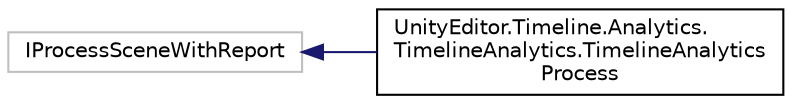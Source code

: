 digraph "Graphical Class Hierarchy"
{
 // LATEX_PDF_SIZE
  edge [fontname="Helvetica",fontsize="10",labelfontname="Helvetica",labelfontsize="10"];
  node [fontname="Helvetica",fontsize="10",shape=record];
  rankdir="LR";
  Node609 [label="IProcessSceneWithReport",height=0.2,width=0.4,color="grey75", fillcolor="white", style="filled",tooltip=" "];
  Node609 -> Node0 [dir="back",color="midnightblue",fontsize="10",style="solid",fontname="Helvetica"];
  Node0 [label="UnityEditor.Timeline.Analytics.\lTimelineAnalytics.TimelineAnalytics\lProcess",height=0.2,width=0.4,color="black", fillcolor="white", style="filled",URL="$class_unity_editor_1_1_timeline_1_1_analytics_1_1_timeline_analytics_1_1_timeline_analytics_process.html",tooltip=" "];
}
